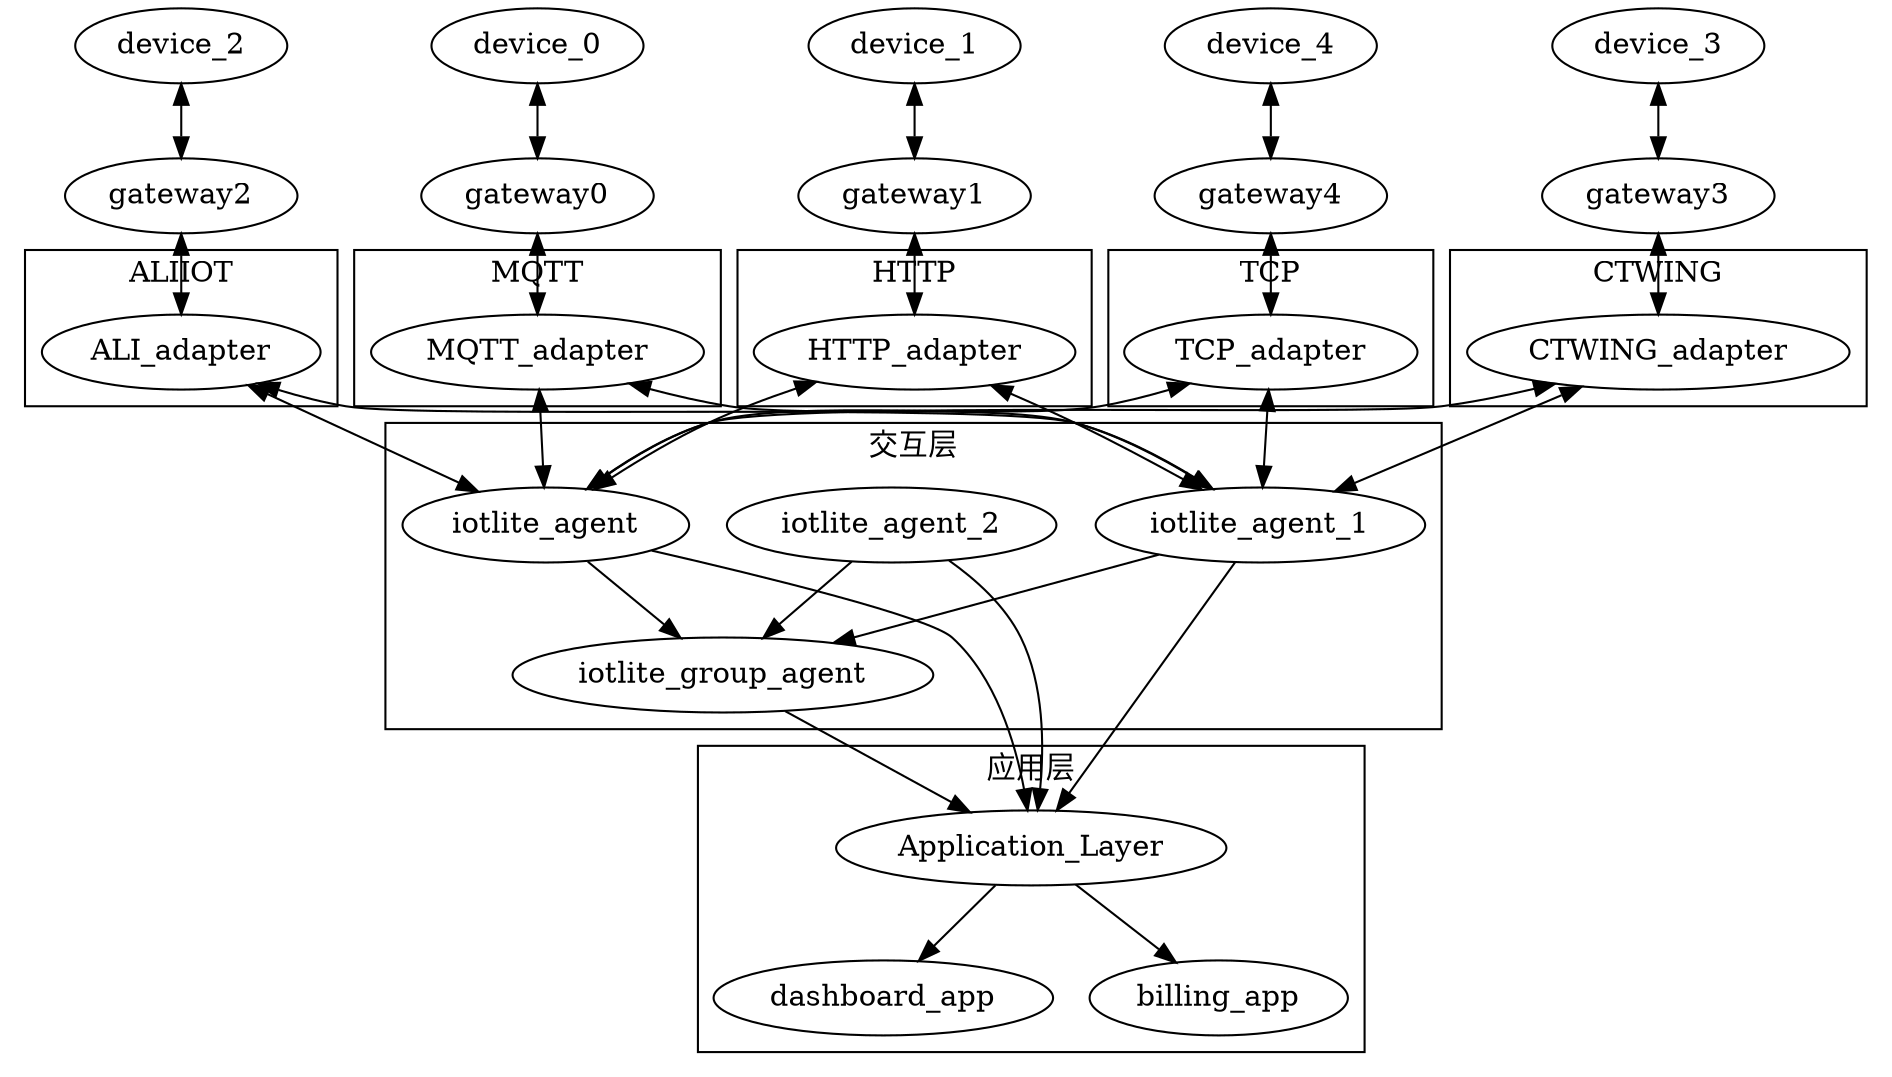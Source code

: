 digraph G {
   subgraph cluster_CTWING {
		CTWING_adapter ;
		label = "CTWING";
	}
   subgraph cluster_ALIIOT {
		ALI_adapter ;
		label = "ALIIOT";
	}

    subgraph cluster_MQTT {
		MQTT_adapter ;
		label = "MQTT";
	}

    subgraph cluster_HTTP {
		HTTP_adapter ;
		label = "HTTP";
	}

    subgraph cluster_TCP {
		TCP_adapter ;
		label = "TCP";
	}

	subgraph cluster_Application {
		Application_Layer ;

		Application_Layer->dashboard_app

		Application_Layer->billing_app
		label = "应用层";
	}

    subgraph cluster_IOTLITE {
      	iotlite_agent_2->iotlite_group_agent;
		iotlite_agent_1->iotlite_group_agent;
        iotlite_agent->iotlite_group_agent;


        iotlite_agent_2->Application_Layer;
		iotlite_agent_1->Application_Layer;
        iotlite_agent->Application_Layer;
        iotlite_group_agent->Application_Layer;
		label = "交互层";
	}






  device_0->gateway0->MQTT_adapter[dir="both"]
  device_1->gateway1->HTTP_adapter[dir="both"]
  device_2->gateway2->ALI_adapter[dir="both"]
  device_3->gateway3->CTWING_adapter[dir="both"]
  device_4->gateway4->TCP_adapter[dir="both"]

  MQTT_adapter -> iotlite_agent_1[dir="both"]
  HTTP_adapter -> iotlite_agent_1[dir="both"]
  TCP_adapter->iotlite_agent_1[dir="both"]
  ALI_adapter -> iotlite_agent_1[dir="both"]
  CTWING_adapter->iotlite_agent_1[dir="both"]

  MQTT_adapter -> iotlite_agent[dir="both"]
  HTTP_adapter -> iotlite_agent[dir="both"]
  TCP_adapter->iotlite_agent[dir="both"]
  ALI_adapter -> iotlite_agent[dir="both"]
  CTWING_adapter->iotlite_agent[dir="both"]
}